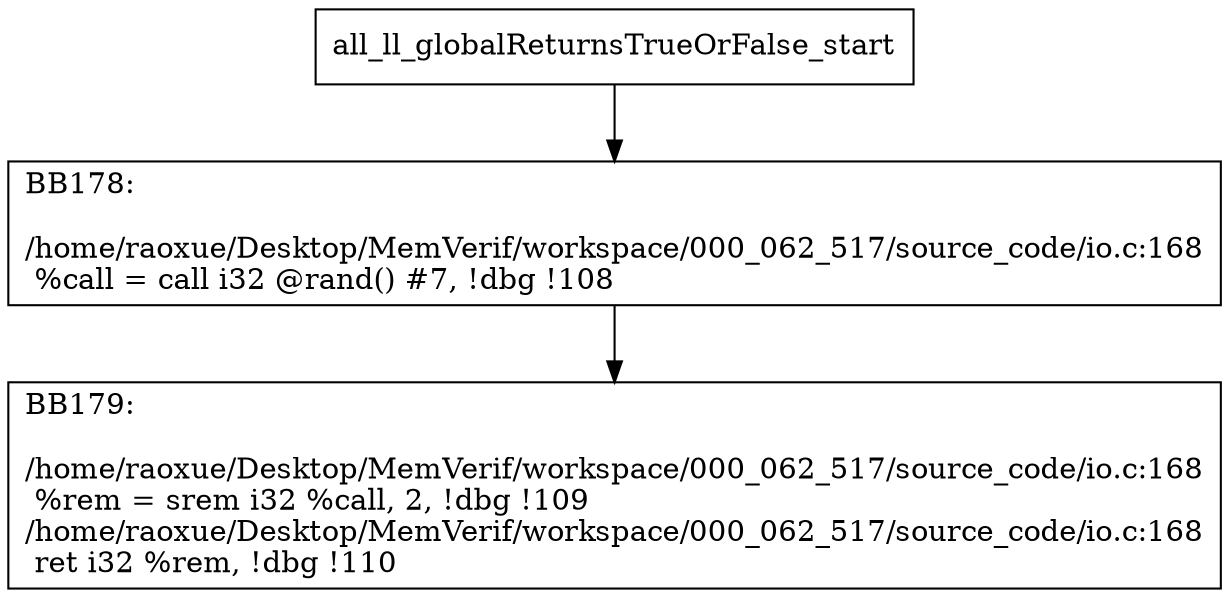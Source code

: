 digraph "CFG for'all_ll_globalReturnsTrueOrFalse' function" {
	BBall_ll_globalReturnsTrueOrFalse_start[shape=record,label="{all_ll_globalReturnsTrueOrFalse_start}"];
	BBall_ll_globalReturnsTrueOrFalse_start-> all_ll_globalReturnsTrueOrFalseBB178;
	all_ll_globalReturnsTrueOrFalseBB178 [shape=record, label="{BB178:\l\l/home/raoxue/Desktop/MemVerif/workspace/000_062_517/source_code/io.c:168\l
  %call = call i32 @rand() #7, !dbg !108\l
}"];
	all_ll_globalReturnsTrueOrFalseBB178-> all_ll_globalReturnsTrueOrFalseBB179;
	all_ll_globalReturnsTrueOrFalseBB179 [shape=record, label="{BB179:\l\l/home/raoxue/Desktop/MemVerif/workspace/000_062_517/source_code/io.c:168\l
  %rem = srem i32 %call, 2, !dbg !109\l
/home/raoxue/Desktop/MemVerif/workspace/000_062_517/source_code/io.c:168\l
  ret i32 %rem, !dbg !110\l
}"];
}
